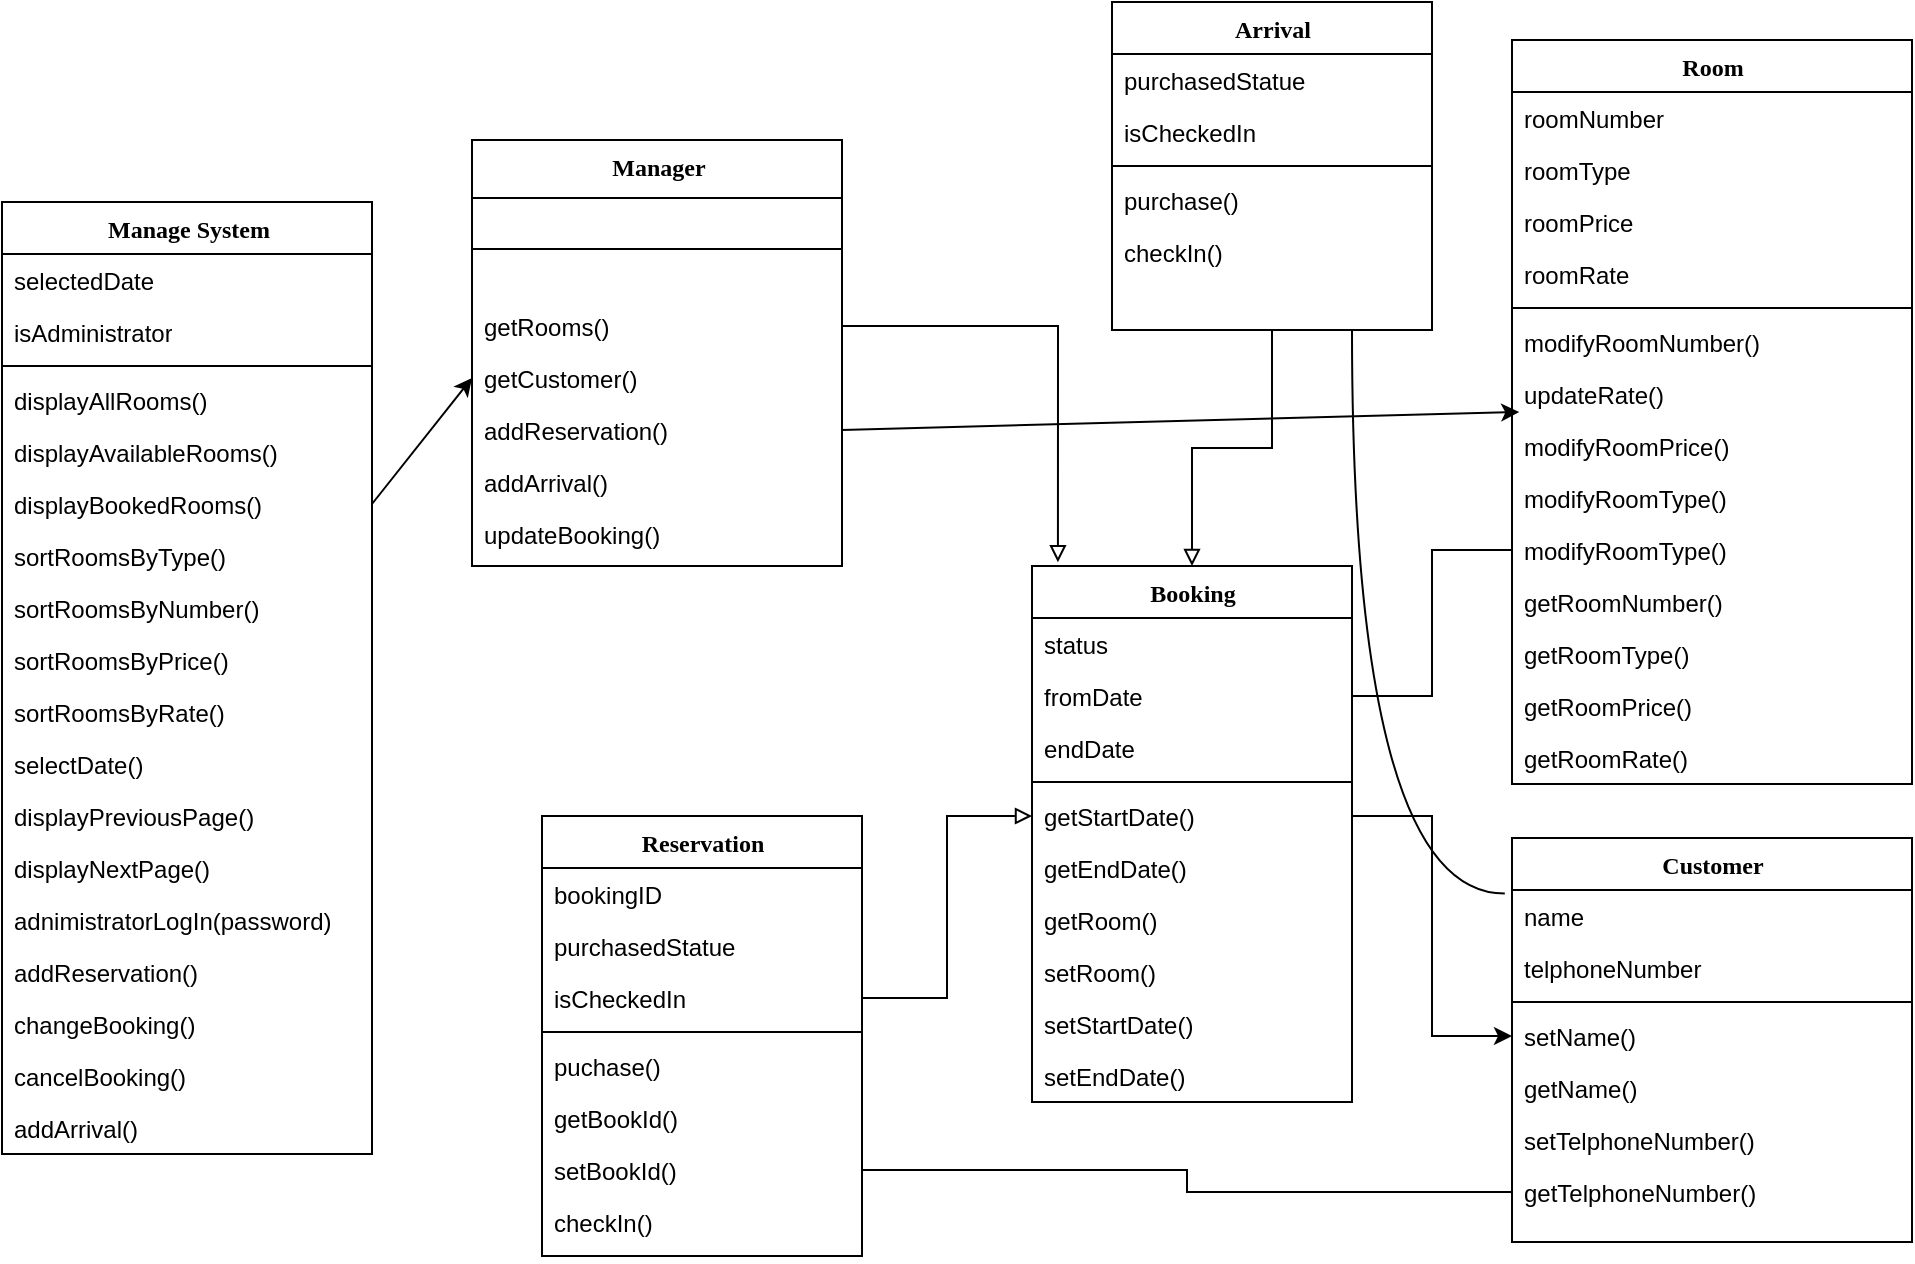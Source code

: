 <mxfile version="12.2.6" type="device" pages="1"><diagram name="Page-1" id="6133507b-19e7-1e82-6fc7-422aa6c4b21f"><mxGraphModel dx="470" dy="536" grid="1" gridSize="10" guides="1" tooltips="1" connect="1" arrows="1" fold="1" page="1" pageScale="1" pageWidth="1100" pageHeight="850" background="#ffffff" math="0" shadow="0"><root><mxCell id="0"/><mxCell id="1" parent="0"/><mxCell id="78961159f06e98e8-17" value="Manage System" style="swimlane;html=1;fontStyle=1;align=center;verticalAlign=top;childLayout=stackLayout;horizontal=1;startSize=26;horizontalStack=0;resizeParent=1;resizeLast=0;collapsible=1;marginBottom=0;swimlaneFillColor=#ffffff;rounded=0;shadow=0;comic=0;labelBackgroundColor=none;strokeColor=#000000;strokeWidth=1;fillColor=none;fontFamily=Verdana;fontSize=12;fontColor=#000000;" parent="1" vertex="1"><mxGeometry x="35" y="130" width="185" height="476" as="geometry"/></mxCell><mxCell id="78961159f06e98e8-23" value="selectedDate" style="text;html=1;strokeColor=none;fillColor=none;align=left;verticalAlign=top;spacingLeft=4;spacingRight=4;whiteSpace=wrap;overflow=hidden;rotatable=0;points=[[0,0.5],[1,0.5]];portConstraint=eastwest;" parent="78961159f06e98e8-17" vertex="1"><mxGeometry y="26" width="185" height="26" as="geometry"/></mxCell><mxCell id="78961159f06e98e8-24" value="isAdministrator" style="text;html=1;strokeColor=none;fillColor=none;align=left;verticalAlign=top;spacingLeft=4;spacingRight=4;whiteSpace=wrap;overflow=hidden;rotatable=0;points=[[0,0.5],[1,0.5]];portConstraint=eastwest;" parent="78961159f06e98e8-17" vertex="1"><mxGeometry y="52" width="185" height="26" as="geometry"/></mxCell><mxCell id="78961159f06e98e8-19" value="" style="line;html=1;strokeWidth=1;fillColor=none;align=left;verticalAlign=middle;spacingTop=-1;spacingLeft=3;spacingRight=3;rotatable=0;labelPosition=right;points=[];portConstraint=eastwest;" parent="78961159f06e98e8-17" vertex="1"><mxGeometry y="78" width="185" height="8" as="geometry"/></mxCell><mxCell id="88MBD6g5IUgciO5Phfqf-12" value="displayAllRooms()" style="text;html=1;strokeColor=none;fillColor=none;align=left;verticalAlign=top;spacingLeft=4;spacingRight=4;whiteSpace=wrap;overflow=hidden;rotatable=0;points=[[0,0.5],[1,0.5]];portConstraint=eastwest;" parent="78961159f06e98e8-17" vertex="1"><mxGeometry y="86" width="185" height="26" as="geometry"/></mxCell><mxCell id="88MBD6g5IUgciO5Phfqf-15" value="displayAvailableRooms()" style="text;html=1;strokeColor=none;fillColor=none;align=left;verticalAlign=top;spacingLeft=4;spacingRight=4;whiteSpace=wrap;overflow=hidden;rotatable=0;points=[[0,0.5],[1,0.5]];portConstraint=eastwest;" parent="78961159f06e98e8-17" vertex="1"><mxGeometry y="112" width="185" height="26" as="geometry"/></mxCell><mxCell id="88MBD6g5IUgciO5Phfqf-18" value="displayBookedRooms()" style="text;html=1;strokeColor=none;fillColor=none;align=left;verticalAlign=top;spacingLeft=4;spacingRight=4;whiteSpace=wrap;overflow=hidden;rotatable=0;points=[[0,0.5],[1,0.5]];portConstraint=eastwest;" parent="78961159f06e98e8-17" vertex="1"><mxGeometry y="138" width="185" height="26" as="geometry"/></mxCell><mxCell id="88MBD6g5IUgciO5Phfqf-17" value="sortRoomsByType()" style="text;html=1;strokeColor=none;fillColor=none;align=left;verticalAlign=top;spacingLeft=4;spacingRight=4;whiteSpace=wrap;overflow=hidden;rotatable=0;points=[[0,0.5],[1,0.5]];portConstraint=eastwest;" parent="78961159f06e98e8-17" vertex="1"><mxGeometry y="164" width="185" height="26" as="geometry"/></mxCell><mxCell id="88MBD6g5IUgciO5Phfqf-16" value="sortRoomsByNumber()" style="text;html=1;strokeColor=none;fillColor=none;align=left;verticalAlign=top;spacingLeft=4;spacingRight=4;whiteSpace=wrap;overflow=hidden;rotatable=0;points=[[0,0.5],[1,0.5]];portConstraint=eastwest;" parent="78961159f06e98e8-17" vertex="1"><mxGeometry y="190" width="185" height="26" as="geometry"/></mxCell><mxCell id="88MBD6g5IUgciO5Phfqf-14" value="sortRoomsByPrice()" style="text;html=1;strokeColor=none;fillColor=none;align=left;verticalAlign=top;spacingLeft=4;spacingRight=4;whiteSpace=wrap;overflow=hidden;rotatable=0;points=[[0,0.5],[1,0.5]];portConstraint=eastwest;" parent="78961159f06e98e8-17" vertex="1"><mxGeometry y="216" width="185" height="26" as="geometry"/></mxCell><mxCell id="88MBD6g5IUgciO5Phfqf-31" value="sortRoomsByRate()" style="text;html=1;strokeColor=none;fillColor=none;align=left;verticalAlign=top;spacingLeft=4;spacingRight=4;whiteSpace=wrap;overflow=hidden;rotatable=0;points=[[0,0.5],[1,0.5]];portConstraint=eastwest;" parent="78961159f06e98e8-17" vertex="1"><mxGeometry y="242" width="185" height="26" as="geometry"/></mxCell><mxCell id="88MBD6g5IUgciO5Phfqf-13" value="selectDate()" style="text;html=1;strokeColor=none;fillColor=none;align=left;verticalAlign=top;spacingLeft=4;spacingRight=4;whiteSpace=wrap;overflow=hidden;rotatable=0;points=[[0,0.5],[1,0.5]];portConstraint=eastwest;" parent="78961159f06e98e8-17" vertex="1"><mxGeometry y="268" width="185" height="26" as="geometry"/></mxCell><mxCell id="78961159f06e98e8-27" value="displayPreviousPage()" style="text;html=1;strokeColor=none;fillColor=none;align=left;verticalAlign=top;spacingLeft=4;spacingRight=4;whiteSpace=wrap;overflow=hidden;rotatable=0;points=[[0,0.5],[1,0.5]];portConstraint=eastwest;" parent="78961159f06e98e8-17" vertex="1"><mxGeometry y="294" width="185" height="26" as="geometry"/></mxCell><mxCell id="88MBD6g5IUgciO5Phfqf-21" value="displayNextPage()" style="text;html=1;strokeColor=none;fillColor=none;align=left;verticalAlign=top;spacingLeft=4;spacingRight=4;whiteSpace=wrap;overflow=hidden;rotatable=0;points=[[0,0.5],[1,0.5]];portConstraint=eastwest;" parent="78961159f06e98e8-17" vertex="1"><mxGeometry y="320" width="185" height="26" as="geometry"/></mxCell><mxCell id="88MBD6g5IUgciO5Phfqf-20" value="adnimistratorLogIn(password)" style="text;html=1;strokeColor=none;fillColor=none;align=left;verticalAlign=top;spacingLeft=4;spacingRight=4;whiteSpace=wrap;overflow=hidden;rotatable=0;points=[[0,0.5],[1,0.5]];portConstraint=eastwest;" parent="78961159f06e98e8-17" vertex="1"><mxGeometry y="346" width="185" height="26" as="geometry"/></mxCell><mxCell id="AQWgGrxZXFbsBT3ML1Hd-44" value="addReservation()" style="text;html=1;strokeColor=none;fillColor=none;align=left;verticalAlign=top;spacingLeft=4;spacingRight=4;whiteSpace=wrap;overflow=hidden;rotatable=0;points=[[0,0.5],[1,0.5]];portConstraint=eastwest;" vertex="1" parent="78961159f06e98e8-17"><mxGeometry y="372" width="185" height="26" as="geometry"/></mxCell><mxCell id="AQWgGrxZXFbsBT3ML1Hd-46" value="changeBooking()" style="text;html=1;strokeColor=none;fillColor=none;align=left;verticalAlign=top;spacingLeft=4;spacingRight=4;whiteSpace=wrap;overflow=hidden;rotatable=0;points=[[0,0.5],[1,0.5]];portConstraint=eastwest;" vertex="1" parent="78961159f06e98e8-17"><mxGeometry y="398" width="185" height="26" as="geometry"/></mxCell><mxCell id="AQWgGrxZXFbsBT3ML1Hd-47" value="cancelBooking()" style="text;html=1;strokeColor=none;fillColor=none;align=left;verticalAlign=top;spacingLeft=4;spacingRight=4;whiteSpace=wrap;overflow=hidden;rotatable=0;points=[[0,0.5],[1,0.5]];portConstraint=eastwest;" vertex="1" parent="78961159f06e98e8-17"><mxGeometry y="424" width="185" height="26" as="geometry"/></mxCell><mxCell id="AQWgGrxZXFbsBT3ML1Hd-45" value="addArrival()" style="text;html=1;strokeColor=none;fillColor=none;align=left;verticalAlign=top;spacingLeft=4;spacingRight=4;whiteSpace=wrap;overflow=hidden;rotatable=0;points=[[0,0.5],[1,0.5]];portConstraint=eastwest;" vertex="1" parent="78961159f06e98e8-17"><mxGeometry y="450" width="185" height="26" as="geometry"/></mxCell><mxCell id="78961159f06e98e8-43" value="Reservation" style="swimlane;html=1;fontStyle=1;align=center;verticalAlign=top;childLayout=stackLayout;horizontal=1;startSize=26;horizontalStack=0;resizeParent=1;resizeLast=0;collapsible=1;marginBottom=0;swimlaneFillColor=#ffffff;rounded=0;shadow=0;comic=0;labelBackgroundColor=none;strokeColor=#000000;strokeWidth=1;fillColor=none;fontFamily=Verdana;fontSize=12;fontColor=#000000;" parent="1" vertex="1"><mxGeometry x="305" y="437" width="160" height="220" as="geometry"/></mxCell><mxCell id="78961159f06e98e8-44" value="bookingID" style="text;html=1;strokeColor=none;fillColor=none;align=left;verticalAlign=top;spacingLeft=4;spacingRight=4;whiteSpace=wrap;overflow=hidden;rotatable=0;points=[[0,0.5],[1,0.5]];portConstraint=eastwest;" parent="78961159f06e98e8-43" vertex="1"><mxGeometry y="26" width="160" height="26" as="geometry"/></mxCell><mxCell id="78961159f06e98e8-45" value="purchasedStatue" style="text;html=1;strokeColor=none;fillColor=none;align=left;verticalAlign=top;spacingLeft=4;spacingRight=4;whiteSpace=wrap;overflow=hidden;rotatable=0;points=[[0,0.5],[1,0.5]];portConstraint=eastwest;" parent="78961159f06e98e8-43" vertex="1"><mxGeometry y="52" width="160" height="26" as="geometry"/></mxCell><mxCell id="88MBD6g5IUgciO5Phfqf-22" value="isCheckedIn" style="text;html=1;strokeColor=none;fillColor=none;align=left;verticalAlign=top;spacingLeft=4;spacingRight=4;whiteSpace=wrap;overflow=hidden;rotatable=0;points=[[0,0.5],[1,0.5]];portConstraint=eastwest;" parent="78961159f06e98e8-43" vertex="1"><mxGeometry y="78" width="160" height="26" as="geometry"/></mxCell><mxCell id="78961159f06e98e8-51" value="" style="line;html=1;strokeWidth=1;fillColor=none;align=left;verticalAlign=middle;spacingTop=-1;spacingLeft=3;spacingRight=3;rotatable=0;labelPosition=right;points=[];portConstraint=eastwest;" parent="78961159f06e98e8-43" vertex="1"><mxGeometry y="104" width="160" height="8" as="geometry"/></mxCell><mxCell id="78961159f06e98e8-52" value="puchase()" style="text;html=1;strokeColor=none;fillColor=none;align=left;verticalAlign=top;spacingLeft=4;spacingRight=4;whiteSpace=wrap;overflow=hidden;rotatable=0;points=[[0,0.5],[1,0.5]];portConstraint=eastwest;" parent="78961159f06e98e8-43" vertex="1"><mxGeometry y="112" width="160" height="26" as="geometry"/></mxCell><mxCell id="AQWgGrxZXFbsBT3ML1Hd-19" value="getBookId()" style="text;html=1;strokeColor=none;fillColor=none;align=left;verticalAlign=top;spacingLeft=4;spacingRight=4;whiteSpace=wrap;overflow=hidden;rotatable=0;points=[[0,0.5],[1,0.5]];portConstraint=eastwest;" vertex="1" parent="78961159f06e98e8-43"><mxGeometry y="138" width="160" height="26" as="geometry"/></mxCell><mxCell id="AQWgGrxZXFbsBT3ML1Hd-20" value="setBookId()" style="text;html=1;strokeColor=none;fillColor=none;align=left;verticalAlign=top;spacingLeft=4;spacingRight=4;whiteSpace=wrap;overflow=hidden;rotatable=0;points=[[0,0.5],[1,0.5]];portConstraint=eastwest;" vertex="1" parent="78961159f06e98e8-43"><mxGeometry y="164" width="160" height="26" as="geometry"/></mxCell><mxCell id="b94bc138ca980ef-2" value="checkIn()" style="text;html=1;strokeColor=none;fillColor=none;align=left;verticalAlign=top;spacingLeft=4;spacingRight=4;whiteSpace=wrap;overflow=hidden;rotatable=0;points=[[0,0.5],[1,0.5]];portConstraint=eastwest;" parent="78961159f06e98e8-43" vertex="1"><mxGeometry y="190" width="160" height="30" as="geometry"/></mxCell><mxCell id="78961159f06e98e8-82" value="Booking" style="swimlane;html=1;fontStyle=1;align=center;verticalAlign=top;childLayout=stackLayout;horizontal=1;startSize=26;horizontalStack=0;resizeParent=1;resizeLast=0;collapsible=1;marginBottom=0;swimlaneFillColor=#ffffff;rounded=0;shadow=0;comic=0;labelBackgroundColor=none;strokeColor=#000000;strokeWidth=1;fillColor=none;fontFamily=Verdana;fontSize=12;fontColor=#000000;" parent="1" vertex="1"><mxGeometry x="550" y="312" width="160" height="268" as="geometry"><mxRectangle x="665" y="435" width="80" height="26" as="alternateBounds"/></mxGeometry></mxCell><mxCell id="78961159f06e98e8-84" value="status" style="text;html=1;strokeColor=none;fillColor=none;align=left;verticalAlign=top;spacingLeft=4;spacingRight=4;whiteSpace=wrap;overflow=hidden;rotatable=0;points=[[0,0.5],[1,0.5]];portConstraint=eastwest;" parent="78961159f06e98e8-82" vertex="1"><mxGeometry y="26" width="160" height="26" as="geometry"/></mxCell><mxCell id="88MBD6g5IUgciO5Phfqf-23" value="fromDate" style="text;html=1;strokeColor=none;fillColor=none;align=left;verticalAlign=top;spacingLeft=4;spacingRight=4;whiteSpace=wrap;overflow=hidden;rotatable=0;points=[[0,0.5],[1,0.5]];portConstraint=eastwest;" parent="78961159f06e98e8-82" vertex="1"><mxGeometry y="52" width="160" height="26" as="geometry"/></mxCell><mxCell id="88MBD6g5IUgciO5Phfqf-24" value="endDate" style="text;html=1;strokeColor=none;fillColor=none;align=left;verticalAlign=top;spacingLeft=4;spacingRight=4;whiteSpace=wrap;overflow=hidden;rotatable=0;points=[[0,0.5],[1,0.5]];portConstraint=eastwest;" parent="78961159f06e98e8-82" vertex="1"><mxGeometry y="78" width="160" height="26" as="geometry"/></mxCell><mxCell id="78961159f06e98e8-90" value="" style="line;html=1;strokeWidth=1;fillColor=none;align=left;verticalAlign=middle;spacingTop=-1;spacingLeft=3;spacingRight=3;rotatable=0;labelPosition=right;points=[];portConstraint=eastwest;" parent="78961159f06e98e8-82" vertex="1"><mxGeometry y="104" width="160" height="8" as="geometry"/></mxCell><mxCell id="78961159f06e98e8-94" value="getStartDate()" style="text;html=1;strokeColor=none;fillColor=none;align=left;verticalAlign=top;spacingLeft=4;spacingRight=4;whiteSpace=wrap;overflow=hidden;rotatable=0;points=[[0,0.5],[1,0.5]];portConstraint=eastwest;" parent="78961159f06e98e8-82" vertex="1"><mxGeometry y="112" width="160" height="26" as="geometry"/></mxCell><mxCell id="b94bc138ca980ef-4" value="getEndDate()" style="text;html=1;strokeColor=none;fillColor=none;align=left;verticalAlign=top;spacingLeft=4;spacingRight=4;whiteSpace=wrap;overflow=hidden;rotatable=0;points=[[0,0.5],[1,0.5]];portConstraint=eastwest;" parent="78961159f06e98e8-82" vertex="1"><mxGeometry y="138" width="160" height="26" as="geometry"/></mxCell><mxCell id="AQWgGrxZXFbsBT3ML1Hd-10" value="getRoom()" style="text;html=1;strokeColor=none;fillColor=none;align=left;verticalAlign=top;spacingLeft=4;spacingRight=4;whiteSpace=wrap;overflow=hidden;rotatable=0;points=[[0,0.5],[1,0.5]];portConstraint=eastwest;" vertex="1" parent="78961159f06e98e8-82"><mxGeometry y="164" width="160" height="26" as="geometry"/></mxCell><mxCell id="AQWgGrxZXFbsBT3ML1Hd-11" value="setRoom()" style="text;html=1;strokeColor=none;fillColor=none;align=left;verticalAlign=top;spacingLeft=4;spacingRight=4;whiteSpace=wrap;overflow=hidden;rotatable=0;points=[[0,0.5],[1,0.5]];portConstraint=eastwest;" vertex="1" parent="78961159f06e98e8-82"><mxGeometry y="190" width="160" height="26" as="geometry"/></mxCell><mxCell id="88MBD6g5IUgciO5Phfqf-27" value="setStartDate()" style="text;html=1;strokeColor=none;fillColor=none;align=left;verticalAlign=top;spacingLeft=4;spacingRight=4;whiteSpace=wrap;overflow=hidden;rotatable=0;points=[[0,0.5],[1,0.5]];portConstraint=eastwest;" parent="78961159f06e98e8-82" vertex="1"><mxGeometry y="216" width="160" height="26" as="geometry"/></mxCell><mxCell id="AQWgGrxZXFbsBT3ML1Hd-9" value="setEndDate()" style="text;html=1;strokeColor=none;fillColor=none;align=left;verticalAlign=top;spacingLeft=4;spacingRight=4;whiteSpace=wrap;overflow=hidden;rotatable=0;points=[[0,0.5],[1,0.5]];portConstraint=eastwest;" vertex="1" parent="78961159f06e98e8-82"><mxGeometry y="242" width="160" height="26" as="geometry"/></mxCell><mxCell id="78961159f06e98e8-95" value="Room" style="swimlane;html=1;fontStyle=1;align=center;verticalAlign=top;childLayout=stackLayout;horizontal=1;startSize=26;horizontalStack=0;resizeParent=1;resizeLast=0;collapsible=1;marginBottom=0;swimlaneFillColor=#ffffff;rounded=0;shadow=0;comic=0;labelBackgroundColor=none;strokeColor=#000000;strokeWidth=1;fillColor=none;fontFamily=Verdana;fontSize=12;fontColor=#000000;" parent="1" vertex="1"><mxGeometry x="790" y="49" width="200" height="372" as="geometry"/></mxCell><mxCell id="78961159f06e98e8-96" value="roomNumber" style="text;html=1;strokeColor=none;fillColor=none;align=left;verticalAlign=top;spacingLeft=4;spacingRight=4;whiteSpace=wrap;overflow=hidden;rotatable=0;points=[[0,0.5],[1,0.5]];portConstraint=eastwest;" parent="78961159f06e98e8-95" vertex="1"><mxGeometry y="26" width="200" height="26" as="geometry"/></mxCell><mxCell id="88MBD6g5IUgciO5Phfqf-30" value="roomType" style="text;html=1;strokeColor=none;fillColor=none;align=left;verticalAlign=top;spacingLeft=4;spacingRight=4;whiteSpace=wrap;overflow=hidden;rotatable=0;points=[[0,0.5],[1,0.5]];portConstraint=eastwest;" parent="78961159f06e98e8-95" vertex="1"><mxGeometry y="52" width="200" height="26" as="geometry"/></mxCell><mxCell id="78961159f06e98e8-102" value="roomPrice" style="text;html=1;strokeColor=none;fillColor=none;align=left;verticalAlign=top;spacingLeft=4;spacingRight=4;whiteSpace=wrap;overflow=hidden;rotatable=0;points=[[0,0.5],[1,0.5]];portConstraint=eastwest;" parent="78961159f06e98e8-95" vertex="1"><mxGeometry y="78" width="200" height="26" as="geometry"/></mxCell><mxCell id="88MBD6g5IUgciO5Phfqf-29" value="roomRate" style="text;html=1;strokeColor=none;fillColor=none;align=left;verticalAlign=top;spacingLeft=4;spacingRight=4;whiteSpace=wrap;overflow=hidden;rotatable=0;points=[[0,0.5],[1,0.5]];portConstraint=eastwest;" parent="78961159f06e98e8-95" vertex="1"><mxGeometry y="104" width="200" height="26" as="geometry"/></mxCell><mxCell id="78961159f06e98e8-103" value="" style="line;html=1;strokeWidth=1;fillColor=none;align=left;verticalAlign=middle;spacingTop=-1;spacingLeft=3;spacingRight=3;rotatable=0;labelPosition=right;points=[];portConstraint=eastwest;" parent="78961159f06e98e8-95" vertex="1"><mxGeometry y="130" width="200" height="8" as="geometry"/></mxCell><mxCell id="88MBD6g5IUgciO5Phfqf-35" value="modifyRoomNumber()" style="text;html=1;strokeColor=none;fillColor=none;align=left;verticalAlign=top;spacingLeft=4;spacingRight=4;whiteSpace=wrap;overflow=hidden;rotatable=0;points=[[0,0.5],[1,0.5]];portConstraint=eastwest;" parent="78961159f06e98e8-95" vertex="1"><mxGeometry y="138" width="200" height="26" as="geometry"/></mxCell><mxCell id="88MBD6g5IUgciO5Phfqf-38" value="updateRate()" style="text;html=1;strokeColor=none;fillColor=none;align=left;verticalAlign=top;spacingLeft=4;spacingRight=4;whiteSpace=wrap;overflow=hidden;rotatable=0;points=[[0,0.5],[1,0.5]];portConstraint=eastwest;" parent="78961159f06e98e8-95" vertex="1"><mxGeometry y="164" width="200" height="26" as="geometry"/></mxCell><mxCell id="88MBD6g5IUgciO5Phfqf-37" value="modifyRoomPrice()" style="text;html=1;strokeColor=none;fillColor=none;align=left;verticalAlign=top;spacingLeft=4;spacingRight=4;whiteSpace=wrap;overflow=hidden;rotatable=0;points=[[0,0.5],[1,0.5]];portConstraint=eastwest;" parent="78961159f06e98e8-95" vertex="1"><mxGeometry y="190" width="200" height="26" as="geometry"/></mxCell><mxCell id="AQWgGrxZXFbsBT3ML1Hd-52" value="modifyRoomType()" style="text;html=1;strokeColor=none;fillColor=none;align=left;verticalAlign=top;spacingLeft=4;spacingRight=4;whiteSpace=wrap;overflow=hidden;rotatable=0;points=[[0,0.5],[1,0.5]];portConstraint=eastwest;" vertex="1" parent="78961159f06e98e8-95"><mxGeometry y="216" width="200" height="26" as="geometry"/></mxCell><mxCell id="88MBD6g5IUgciO5Phfqf-36" value="modifyRoomType()" style="text;html=1;strokeColor=none;fillColor=none;align=left;verticalAlign=top;spacingLeft=4;spacingRight=4;whiteSpace=wrap;overflow=hidden;rotatable=0;points=[[0,0.5],[1,0.5]];portConstraint=eastwest;" parent="78961159f06e98e8-95" vertex="1"><mxGeometry y="242" width="200" height="26" as="geometry"/></mxCell><mxCell id="78961159f06e98e8-104" value="getRoomNumber()" style="text;html=1;strokeColor=none;fillColor=none;align=left;verticalAlign=top;spacingLeft=4;spacingRight=4;whiteSpace=wrap;overflow=hidden;rotatable=0;points=[[0,0.5],[1,0.5]];portConstraint=eastwest;" parent="78961159f06e98e8-95" vertex="1"><mxGeometry y="268" width="200" height="26" as="geometry"/></mxCell><mxCell id="b94bc138ca980ef-5" value="getRoomType()" style="text;html=1;strokeColor=none;fillColor=none;align=left;verticalAlign=top;spacingLeft=4;spacingRight=4;whiteSpace=wrap;overflow=hidden;rotatable=0;points=[[0,0.5],[1,0.5]];portConstraint=eastwest;" parent="78961159f06e98e8-95" vertex="1"><mxGeometry y="294" width="200" height="26" as="geometry"/></mxCell><mxCell id="88MBD6g5IUgciO5Phfqf-33" value="getRoomPrice()" style="text;html=1;strokeColor=none;fillColor=none;align=left;verticalAlign=top;spacingLeft=4;spacingRight=4;whiteSpace=wrap;overflow=hidden;rotatable=0;points=[[0,0.5],[1,0.5]];portConstraint=eastwest;" parent="78961159f06e98e8-95" vertex="1"><mxGeometry y="320" width="200" height="26" as="geometry"/></mxCell><mxCell id="88MBD6g5IUgciO5Phfqf-34" value="getRoomRate()" style="text;html=1;strokeColor=none;fillColor=none;align=left;verticalAlign=top;spacingLeft=4;spacingRight=4;whiteSpace=wrap;overflow=hidden;rotatable=0;points=[[0,0.5],[1,0.5]];portConstraint=eastwest;" parent="78961159f06e98e8-95" vertex="1"><mxGeometry y="346" width="200" height="26" as="geometry"/></mxCell><mxCell id="78961159f06e98e8-108" value="Customer" style="swimlane;html=1;fontStyle=1;align=center;verticalAlign=top;childLayout=stackLayout;horizontal=1;startSize=26;horizontalStack=0;resizeParent=1;resizeLast=0;collapsible=1;marginBottom=0;swimlaneFillColor=#ffffff;rounded=0;shadow=0;comic=0;labelBackgroundColor=none;strokeColor=#000000;strokeWidth=1;fillColor=none;fontFamily=Verdana;fontSize=12;fontColor=#000000;" parent="1" vertex="1"><mxGeometry x="790" y="448" width="200" height="202" as="geometry"/></mxCell><mxCell id="78961159f06e98e8-109" value="name" style="text;html=1;strokeColor=none;fillColor=none;align=left;verticalAlign=top;spacingLeft=4;spacingRight=4;whiteSpace=wrap;overflow=hidden;rotatable=0;points=[[0,0.5],[1,0.5]];portConstraint=eastwest;" parent="78961159f06e98e8-108" vertex="1"><mxGeometry y="26" width="200" height="26" as="geometry"/></mxCell><mxCell id="78961159f06e98e8-110" value="telphoneNumber" style="text;html=1;strokeColor=none;fillColor=none;align=left;verticalAlign=top;spacingLeft=4;spacingRight=4;whiteSpace=wrap;overflow=hidden;rotatable=0;points=[[0,0.5],[1,0.5]];portConstraint=eastwest;" parent="78961159f06e98e8-108" vertex="1"><mxGeometry y="52" width="200" height="26" as="geometry"/></mxCell><mxCell id="78961159f06e98e8-116" value="" style="line;html=1;strokeWidth=1;fillColor=none;align=left;verticalAlign=middle;spacingTop=-1;spacingLeft=3;spacingRight=3;rotatable=0;labelPosition=right;points=[];portConstraint=eastwest;" parent="78961159f06e98e8-108" vertex="1"><mxGeometry y="78" width="200" height="8" as="geometry"/></mxCell><mxCell id="88MBD6g5IUgciO5Phfqf-39" value="setName()" style="text;html=1;strokeColor=none;fillColor=none;align=left;verticalAlign=top;spacingLeft=4;spacingRight=4;whiteSpace=wrap;overflow=hidden;rotatable=0;points=[[0,0.5],[1,0.5]];portConstraint=eastwest;" parent="78961159f06e98e8-108" vertex="1"><mxGeometry y="86" width="200" height="26" as="geometry"/></mxCell><mxCell id="88MBD6g5IUgciO5Phfqf-40" value="getName()" style="text;html=1;strokeColor=none;fillColor=none;align=left;verticalAlign=top;spacingLeft=4;spacingRight=4;whiteSpace=wrap;overflow=hidden;rotatable=0;points=[[0,0.5],[1,0.5]];portConstraint=eastwest;" parent="78961159f06e98e8-108" vertex="1"><mxGeometry y="112" width="200" height="26" as="geometry"/></mxCell><mxCell id="88MBD6g5IUgciO5Phfqf-41" value="setTelphoneNumber()" style="text;html=1;strokeColor=none;fillColor=none;align=left;verticalAlign=top;spacingLeft=4;spacingRight=4;whiteSpace=wrap;overflow=hidden;rotatable=0;points=[[0,0.5],[1,0.5]];portConstraint=eastwest;" parent="78961159f06e98e8-108" vertex="1"><mxGeometry y="138" width="200" height="26" as="geometry"/></mxCell><mxCell id="78961159f06e98e8-117" value="getTelphoneNumber()" style="text;html=1;strokeColor=none;fillColor=none;align=left;verticalAlign=top;spacingLeft=4;spacingRight=4;whiteSpace=wrap;overflow=hidden;rotatable=0;points=[[0,0.5],[1,0.5]];portConstraint=eastwest;" parent="78961159f06e98e8-108" vertex="1"><mxGeometry y="164" width="200" height="26" as="geometry"/></mxCell><mxCell id="88MBD6g5IUgciO5Phfqf-46" style="edgeStyle=orthogonalEdgeStyle;rounded=0;orthogonalLoop=1;jettySize=auto;html=1;exitX=1;exitY=0.5;exitDx=0;exitDy=0;entryX=0;entryY=0.5;entryDx=0;entryDy=0;" parent="1" source="78961159f06e98e8-94" target="88MBD6g5IUgciO5Phfqf-39" edge="1"><mxGeometry relative="1" as="geometry"/></mxCell><mxCell id="AQWgGrxZXFbsBT3ML1Hd-23" style="edgeStyle=orthogonalEdgeStyle;rounded=0;orthogonalLoop=1;jettySize=auto;html=1;exitX=0.5;exitY=1;exitDx=0;exitDy=0;entryX=0.5;entryY=0;entryDx=0;entryDy=0;endArrow=block;endFill=0;" edge="1" parent="1" source="AQWgGrxZXFbsBT3ML1Hd-12" target="78961159f06e98e8-82"><mxGeometry relative="1" as="geometry"/></mxCell><mxCell id="AQWgGrxZXFbsBT3ML1Hd-56" style="edgeStyle=orthogonalEdgeStyle;curved=1;rounded=0;orthogonalLoop=1;jettySize=auto;html=1;exitX=0.75;exitY=1;exitDx=0;exitDy=0;entryX=-0.018;entryY=0.069;entryDx=0;entryDy=0;entryPerimeter=0;endArrow=none;endFill=0;" edge="1" parent="1" source="AQWgGrxZXFbsBT3ML1Hd-12" target="78961159f06e98e8-109"><mxGeometry relative="1" as="geometry"><Array as="points"><mxPoint x="710" y="476"/></Array></mxGeometry></mxCell><mxCell id="AQWgGrxZXFbsBT3ML1Hd-12" value="Arrival" style="swimlane;html=1;fontStyle=1;align=center;verticalAlign=top;childLayout=stackLayout;horizontal=1;startSize=26;horizontalStack=0;resizeParent=1;resizeLast=0;collapsible=1;marginBottom=0;swimlaneFillColor=#ffffff;rounded=0;shadow=0;comic=0;labelBackgroundColor=none;strokeColor=#000000;strokeWidth=1;fillColor=none;fontFamily=Verdana;fontSize=12;fontColor=#000000;" vertex="1" parent="1"><mxGeometry x="590" y="30" width="160" height="164" as="geometry"/></mxCell><mxCell id="AQWgGrxZXFbsBT3ML1Hd-14" value="purchasedStatue" style="text;html=1;strokeColor=none;fillColor=none;align=left;verticalAlign=top;spacingLeft=4;spacingRight=4;whiteSpace=wrap;overflow=hidden;rotatable=0;points=[[0,0.5],[1,0.5]];portConstraint=eastwest;" vertex="1" parent="AQWgGrxZXFbsBT3ML1Hd-12"><mxGeometry y="26" width="160" height="26" as="geometry"/></mxCell><mxCell id="AQWgGrxZXFbsBT3ML1Hd-15" value="isCheckedIn" style="text;html=1;strokeColor=none;fillColor=none;align=left;verticalAlign=top;spacingLeft=4;spacingRight=4;whiteSpace=wrap;overflow=hidden;rotatable=0;points=[[0,0.5],[1,0.5]];portConstraint=eastwest;" vertex="1" parent="AQWgGrxZXFbsBT3ML1Hd-12"><mxGeometry y="52" width="160" height="26" as="geometry"/></mxCell><mxCell id="AQWgGrxZXFbsBT3ML1Hd-16" value="" style="line;html=1;strokeWidth=1;fillColor=none;align=left;verticalAlign=middle;spacingTop=-1;spacingLeft=3;spacingRight=3;rotatable=0;labelPosition=right;points=[];portConstraint=eastwest;" vertex="1" parent="AQWgGrxZXFbsBT3ML1Hd-12"><mxGeometry y="78" width="160" height="8" as="geometry"/></mxCell><mxCell id="AQWgGrxZXFbsBT3ML1Hd-17" value="purchase()" style="text;html=1;strokeColor=none;fillColor=none;align=left;verticalAlign=top;spacingLeft=4;spacingRight=4;whiteSpace=wrap;overflow=hidden;rotatable=0;points=[[0,0.5],[1,0.5]];portConstraint=eastwest;" vertex="1" parent="AQWgGrxZXFbsBT3ML1Hd-12"><mxGeometry y="86" width="160" height="26" as="geometry"/></mxCell><mxCell id="AQWgGrxZXFbsBT3ML1Hd-18" value="checkIn()" style="text;html=1;strokeColor=none;fillColor=none;align=left;verticalAlign=top;spacingLeft=4;spacingRight=4;whiteSpace=wrap;overflow=hidden;rotatable=0;points=[[0,0.5],[1,0.5]];portConstraint=eastwest;" vertex="1" parent="AQWgGrxZXFbsBT3ML1Hd-12"><mxGeometry y="112" width="160" height="26" as="geometry"/></mxCell><mxCell id="AQWgGrxZXFbsBT3ML1Hd-21" style="edgeStyle=orthogonalEdgeStyle;rounded=0;orthogonalLoop=1;jettySize=auto;html=1;exitX=1;exitY=0.5;exitDx=0;exitDy=0;entryX=0;entryY=0.5;entryDx=0;entryDy=0;endArrow=block;endFill=0;" edge="1" parent="1" source="88MBD6g5IUgciO5Phfqf-22" target="78961159f06e98e8-94"><mxGeometry relative="1" as="geometry"/></mxCell><mxCell id="AQWgGrxZXFbsBT3ML1Hd-24" value="Manager" style="swimlane;html=1;fontStyle=1;align=center;verticalAlign=top;childLayout=stackLayout;horizontal=1;startSize=29;horizontalStack=0;resizeParent=1;resizeLast=0;collapsible=1;marginBottom=0;swimlaneFillColor=#ffffff;rounded=0;shadow=0;comic=0;labelBackgroundColor=none;strokeColor=#000000;strokeWidth=1;fillColor=none;fontFamily=Verdana;fontSize=12;fontColor=#000000;" vertex="1" parent="1"><mxGeometry x="270" y="99" width="185" height="213" as="geometry"/></mxCell><mxCell id="AQWgGrxZXFbsBT3ML1Hd-27" value="" style="line;html=1;strokeWidth=1;fillColor=none;align=left;verticalAlign=middle;spacingTop=-1;spacingLeft=3;spacingRight=3;rotatable=0;labelPosition=right;points=[];portConstraint=eastwest;" vertex="1" parent="AQWgGrxZXFbsBT3ML1Hd-24"><mxGeometry y="29" width="185" height="51" as="geometry"/></mxCell><mxCell id="AQWgGrxZXFbsBT3ML1Hd-28" value="getRooms()" style="text;html=1;strokeColor=none;fillColor=none;align=left;verticalAlign=top;spacingLeft=4;spacingRight=4;whiteSpace=wrap;overflow=hidden;rotatable=0;points=[[0,0.5],[1,0.5]];portConstraint=eastwest;" vertex="1" parent="AQWgGrxZXFbsBT3ML1Hd-24"><mxGeometry y="80" width="185" height="26" as="geometry"/></mxCell><mxCell id="AQWgGrxZXFbsBT3ML1Hd-43" value="getCustomer()" style="text;html=1;strokeColor=none;fillColor=none;align=left;verticalAlign=top;spacingLeft=4;spacingRight=4;whiteSpace=wrap;overflow=hidden;rotatable=0;points=[[0,0.5],[1,0.5]];portConstraint=eastwest;" vertex="1" parent="AQWgGrxZXFbsBT3ML1Hd-24"><mxGeometry y="106" width="185" height="26" as="geometry"/></mxCell><mxCell id="AQWgGrxZXFbsBT3ML1Hd-41" value="addReservation()" style="text;html=1;strokeColor=none;fillColor=none;align=left;verticalAlign=top;spacingLeft=4;spacingRight=4;whiteSpace=wrap;overflow=hidden;rotatable=0;points=[[0,0.5],[1,0.5]];portConstraint=eastwest;" vertex="1" parent="AQWgGrxZXFbsBT3ML1Hd-24"><mxGeometry y="132" width="185" height="26" as="geometry"/></mxCell><mxCell id="AQWgGrxZXFbsBT3ML1Hd-42" value="addArrival()" style="text;html=1;strokeColor=none;fillColor=none;align=left;verticalAlign=top;spacingLeft=4;spacingRight=4;whiteSpace=wrap;overflow=hidden;rotatable=0;points=[[0,0.5],[1,0.5]];portConstraint=eastwest;" vertex="1" parent="AQWgGrxZXFbsBT3ML1Hd-24"><mxGeometry y="158" width="185" height="26" as="geometry"/></mxCell><mxCell id="AQWgGrxZXFbsBT3ML1Hd-36" value="updateBooking()" style="text;html=1;strokeColor=none;fillColor=none;align=left;verticalAlign=top;spacingLeft=4;spacingRight=4;whiteSpace=wrap;overflow=hidden;rotatable=0;points=[[0,0.5],[1,0.5]];portConstraint=eastwest;" vertex="1" parent="AQWgGrxZXFbsBT3ML1Hd-24"><mxGeometry y="184" width="185" height="26" as="geometry"/></mxCell><mxCell id="AQWgGrxZXFbsBT3ML1Hd-48" style="edgeStyle=orthogonalEdgeStyle;rounded=0;orthogonalLoop=1;jettySize=auto;html=1;exitX=1;exitY=0.5;exitDx=0;exitDy=0;entryX=0.081;entryY=-0.007;entryDx=0;entryDy=0;entryPerimeter=0;endArrow=block;endFill=0;" edge="1" parent="1" source="AQWgGrxZXFbsBT3ML1Hd-28" target="78961159f06e98e8-82"><mxGeometry relative="1" as="geometry"/></mxCell><mxCell id="AQWgGrxZXFbsBT3ML1Hd-50" style="edgeStyle=orthogonalEdgeStyle;rounded=0;orthogonalLoop=1;jettySize=auto;html=1;exitX=1;exitY=0.5;exitDx=0;exitDy=0;entryX=0;entryY=0.5;entryDx=0;entryDy=0;endArrow=none;endFill=0;" edge="1" parent="1" source="AQWgGrxZXFbsBT3ML1Hd-20" target="78961159f06e98e8-117"><mxGeometry relative="1" as="geometry"/></mxCell><mxCell id="AQWgGrxZXFbsBT3ML1Hd-53" style="edgeStyle=orthogonalEdgeStyle;rounded=0;orthogonalLoop=1;jettySize=auto;html=1;exitX=0;exitY=0.5;exitDx=0;exitDy=0;entryX=1;entryY=0.5;entryDx=0;entryDy=0;endArrow=none;endFill=0;" edge="1" parent="1" source="88MBD6g5IUgciO5Phfqf-36" target="88MBD6g5IUgciO5Phfqf-23"><mxGeometry relative="1" as="geometry"/></mxCell><mxCell id="AQWgGrxZXFbsBT3ML1Hd-57" style="edgeStyle=none;rounded=0;orthogonalLoop=1;jettySize=auto;html=1;exitX=1;exitY=0.5;exitDx=0;exitDy=0;entryX=0.018;entryY=-0.154;entryDx=0;entryDy=0;entryPerimeter=0;endArrow=classic;endFill=1;" edge="1" parent="1" source="AQWgGrxZXFbsBT3ML1Hd-41" target="88MBD6g5IUgciO5Phfqf-37"><mxGeometry relative="1" as="geometry"/></mxCell><mxCell id="AQWgGrxZXFbsBT3ML1Hd-58" style="edgeStyle=none;rounded=0;orthogonalLoop=1;jettySize=auto;html=1;exitX=1;exitY=0.5;exitDx=0;exitDy=0;entryX=0;entryY=0.5;entryDx=0;entryDy=0;endArrow=classic;endFill=1;" edge="1" parent="1" source="88MBD6g5IUgciO5Phfqf-18" target="AQWgGrxZXFbsBT3ML1Hd-43"><mxGeometry relative="1" as="geometry"/></mxCell></root></mxGraphModel></diagram></mxfile>
